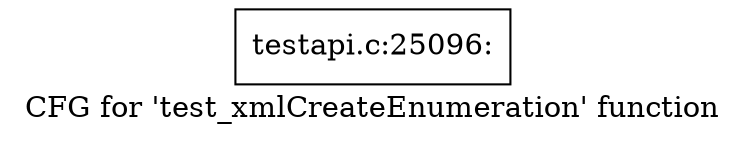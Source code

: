 digraph "CFG for 'test_xmlCreateEnumeration' function" {
	label="CFG for 'test_xmlCreateEnumeration' function";

	Node0x4e6b380 [shape=record,label="{testapi.c:25096:}"];
}
